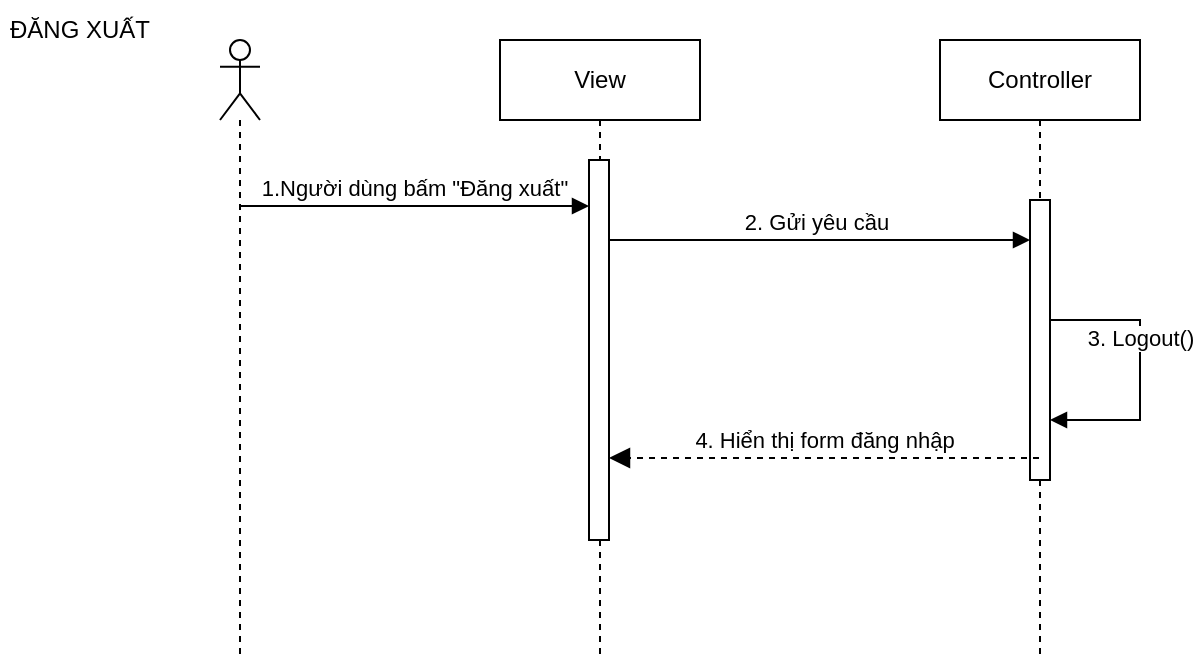 <mxfile version="20.8.10" type="device"><diagram id="CZlzlKxdy7pOYn6566OU" name="Page-1"><mxGraphModel dx="818" dy="572" grid="1" gridSize="10" guides="1" tooltips="1" connect="1" arrows="1" fold="1" page="1" pageScale="1" pageWidth="1654" pageHeight="2336" math="0" shadow="0"><root><mxCell id="0"/><mxCell id="1" parent="0"/><mxCell id="vjpfbbeKhXaZLkuyGO_x-1" value="" style="shape=umlLifeline;participant=umlActor;perimeter=lifelinePerimeter;whiteSpace=wrap;html=1;container=1;collapsible=0;recursiveResize=0;verticalAlign=top;spacingTop=36;outlineConnect=0;" parent="1" vertex="1"><mxGeometry x="130" y="50" width="20" height="310" as="geometry"/></mxCell><mxCell id="vjpfbbeKhXaZLkuyGO_x-2" value="View" style="shape=umlLifeline;perimeter=lifelinePerimeter;whiteSpace=wrap;html=1;container=1;collapsible=0;recursiveResize=0;outlineConnect=0;" parent="1" vertex="1"><mxGeometry x="270" y="50" width="100" height="310" as="geometry"/></mxCell><mxCell id="vjpfbbeKhXaZLkuyGO_x-8" value="2. Gửi yêu cầu" style="html=1;verticalAlign=bottom;endArrow=block;rounded=0;" parent="vjpfbbeKhXaZLkuyGO_x-2" target="7mDg1uEa15upnJDiVvEc-2" edge="1"><mxGeometry width="80" relative="1" as="geometry"><mxPoint x="50" y="100" as="sourcePoint"/><mxPoint x="130" y="100" as="targetPoint"/></mxGeometry></mxCell><mxCell id="7mDg1uEa15upnJDiVvEc-1" value="" style="html=1;points=[];perimeter=orthogonalPerimeter;" parent="vjpfbbeKhXaZLkuyGO_x-2" vertex="1"><mxGeometry x="44.5" y="60" width="10" height="190" as="geometry"/></mxCell><mxCell id="vjpfbbeKhXaZLkuyGO_x-5" value="Controller" style="shape=umlLifeline;perimeter=lifelinePerimeter;whiteSpace=wrap;html=1;container=1;collapsible=0;recursiveResize=0;outlineConnect=0;" parent="1" vertex="1"><mxGeometry x="490" y="50" width="100" height="310" as="geometry"/></mxCell><mxCell id="vjpfbbeKhXaZLkuyGO_x-9" value="3. Logout()" style="html=1;verticalAlign=bottom;endArrow=block;rounded=0;edgeStyle=orthogonalEdgeStyle;" parent="vjpfbbeKhXaZLkuyGO_x-5" target="7mDg1uEa15upnJDiVvEc-2" edge="1"><mxGeometry width="80" relative="1" as="geometry"><mxPoint x="50" y="130" as="sourcePoint"/><mxPoint x="130" y="130" as="targetPoint"/><Array as="points"><mxPoint x="50" y="140"/><mxPoint x="100" y="140"/><mxPoint x="100" y="190"/></Array></mxGeometry></mxCell><mxCell id="7mDg1uEa15upnJDiVvEc-2" value="" style="html=1;points=[];perimeter=orthogonalPerimeter;" parent="vjpfbbeKhXaZLkuyGO_x-5" vertex="1"><mxGeometry x="45" y="80" width="10" height="140" as="geometry"/></mxCell><mxCell id="vjpfbbeKhXaZLkuyGO_x-6" value="1.Người dùng bấm &quot;Đăng xuất&quot;" style="html=1;verticalAlign=bottom;endArrow=block;rounded=0;" parent="1" target="7mDg1uEa15upnJDiVvEc-1" edge="1"><mxGeometry width="80" relative="1" as="geometry"><mxPoint x="139.5" y="133" as="sourcePoint"/><mxPoint x="319.5" y="133" as="targetPoint"/></mxGeometry></mxCell><mxCell id="vjpfbbeKhXaZLkuyGO_x-10" value="4. Hiển thị form đăng nhập" style="html=1;verticalAlign=bottom;endArrow=block;dashed=1;endSize=8;rounded=0;endFill=1;" parent="1" target="7mDg1uEa15upnJDiVvEc-1" edge="1"><mxGeometry relative="1" as="geometry"><mxPoint x="539.5" y="259" as="sourcePoint"/><mxPoint x="319.5" y="259" as="targetPoint"/></mxGeometry></mxCell><mxCell id="vjpfbbeKhXaZLkuyGO_x-13" value="ĐĂNG XUẤT" style="text;html=1;strokeColor=none;fillColor=none;align=center;verticalAlign=middle;whiteSpace=wrap;rounded=0;" parent="1" vertex="1"><mxGeometry x="20" y="30" width="80" height="30" as="geometry"/></mxCell></root></mxGraphModel></diagram></mxfile>